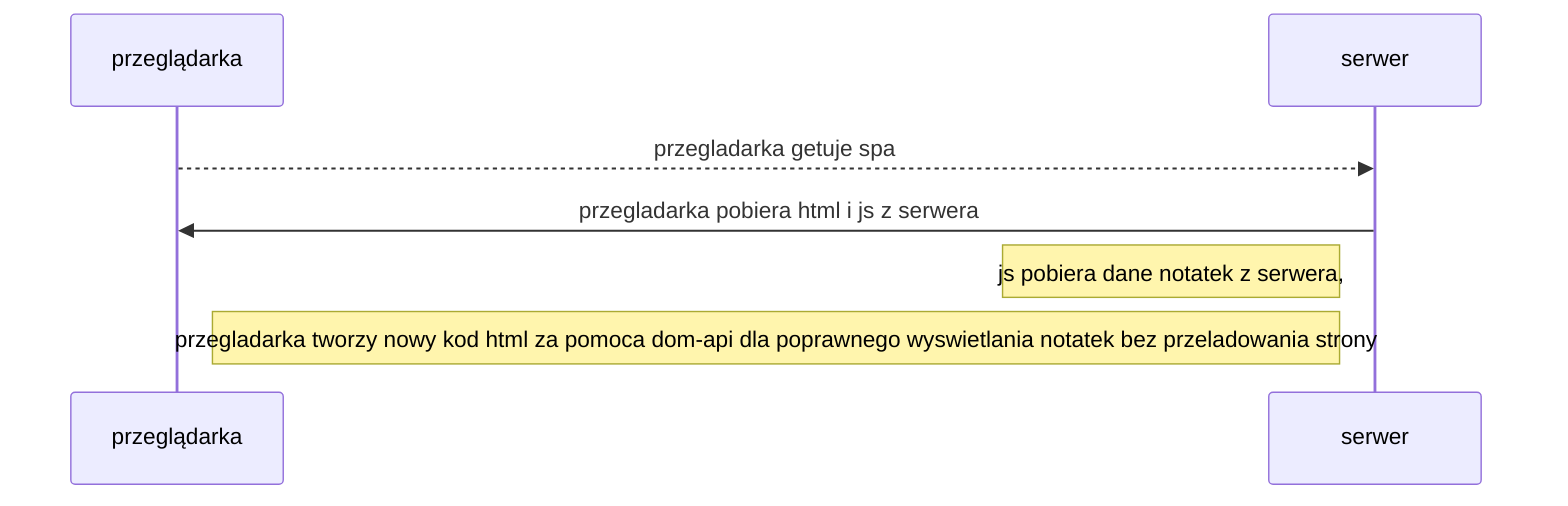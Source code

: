 sequenceDiagram
participant przeglądarka
participant serwer
    przeglądarka-->>serwer:przegladarka getuje spa
    serwer->>przeglądarka:przegladarka pobiera html i js z serwera
    note left of serwer:js pobiera dane notatek z serwera, 
    note left of serwer:przegladarka tworzy nowy kod html za pomoca dom-api dla poprawnego wyswietlania notatek bez przeladowania strony